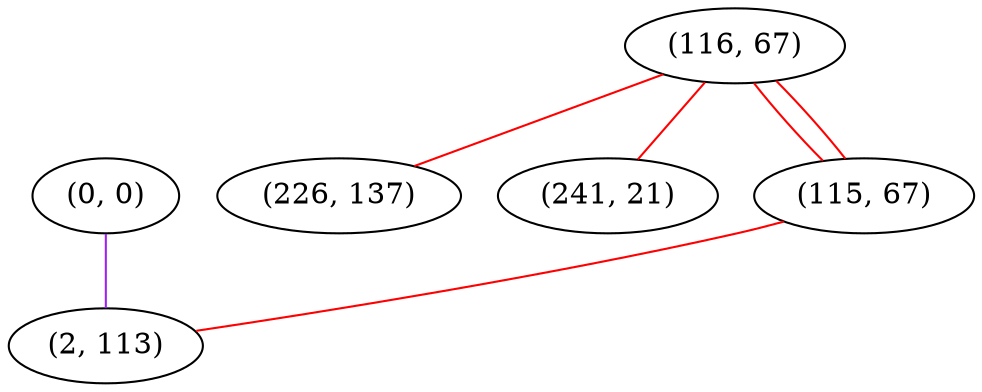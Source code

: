 graph "" {
"(0, 0)";
"(116, 67)";
"(226, 137)";
"(241, 21)";
"(115, 67)";
"(2, 113)";
"(0, 0)" -- "(2, 113)"  [color=purple, key=0, weight=4];
"(116, 67)" -- "(241, 21)"  [color=red, key=0, weight=1];
"(116, 67)" -- "(115, 67)"  [color=red, key=0, weight=1];
"(116, 67)" -- "(115, 67)"  [color=red, key=1, weight=1];
"(116, 67)" -- "(226, 137)"  [color=red, key=0, weight=1];
"(115, 67)" -- "(2, 113)"  [color=red, key=0, weight=1];
}

